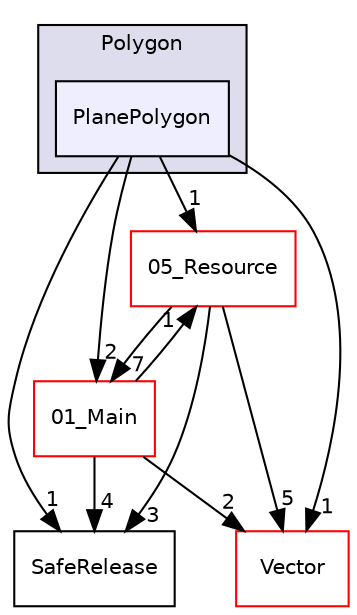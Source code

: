 digraph "C:/HAL/PG関係/03_作成プログラム/03_HAL授業/就職作品/Project/source/04_Tool/Polygon/PlanePolygon" {
  compound=true
  node [ fontsize="10", fontname="Helvetica"];
  edge [ labelfontsize="10", labelfontname="Helvetica"];
  subgraph clusterdir_8b4c9f422ddaad2e4cc1fcd7bddd2678 {
    graph [ bgcolor="#ddddee", pencolor="black", label="Polygon" fontname="Helvetica", fontsize="10", URL="dir_8b4c9f422ddaad2e4cc1fcd7bddd2678.html"]
  dir_0bb9ec383a68019dabd6fabed8688638 [shape=box, label="PlanePolygon", style="filled", fillcolor="#eeeeff", pencolor="black", URL="dir_0bb9ec383a68019dabd6fabed8688638.html"];
  }
  dir_0bdd085e94670486122436b1728d6cb5 [shape=box label="SafeRelease" URL="dir_0bdd085e94670486122436b1728d6cb5.html"];
  dir_6e58c436369e4a795ef16d3c489c4702 [shape=box label="05_Resource" fillcolor="white" style="filled" color="red" URL="dir_6e58c436369e4a795ef16d3c489c4702.html"];
  dir_b2ee2f4b37d8460d9f5246ffd8c74e11 [shape=box label="01_Main" fillcolor="white" style="filled" color="red" URL="dir_b2ee2f4b37d8460d9f5246ffd8c74e11.html"];
  dir_e5c1ae2f1092e95ef2033dbd3d9e326c [shape=box label="Vector" fillcolor="white" style="filled" color="red" URL="dir_e5c1ae2f1092e95ef2033dbd3d9e326c.html"];
  dir_6e58c436369e4a795ef16d3c489c4702->dir_0bdd085e94670486122436b1728d6cb5 [headlabel="3", labeldistance=1.5 headhref="dir_000158_000148.html"];
  dir_6e58c436369e4a795ef16d3c489c4702->dir_b2ee2f4b37d8460d9f5246ffd8c74e11 [headlabel="7", labeldistance=1.5 headhref="dir_000158_000001.html"];
  dir_6e58c436369e4a795ef16d3c489c4702->dir_e5c1ae2f1092e95ef2033dbd3d9e326c [headlabel="5", labeldistance=1.5 headhref="dir_000158_000149.html"];
  dir_0bb9ec383a68019dabd6fabed8688638->dir_0bdd085e94670486122436b1728d6cb5 [headlabel="1", labeldistance=1.5 headhref="dir_000146_000148.html"];
  dir_0bb9ec383a68019dabd6fabed8688638->dir_6e58c436369e4a795ef16d3c489c4702 [headlabel="1", labeldistance=1.5 headhref="dir_000146_000158.html"];
  dir_0bb9ec383a68019dabd6fabed8688638->dir_b2ee2f4b37d8460d9f5246ffd8c74e11 [headlabel="2", labeldistance=1.5 headhref="dir_000146_000001.html"];
  dir_0bb9ec383a68019dabd6fabed8688638->dir_e5c1ae2f1092e95ef2033dbd3d9e326c [headlabel="1", labeldistance=1.5 headhref="dir_000146_000149.html"];
  dir_b2ee2f4b37d8460d9f5246ffd8c74e11->dir_0bdd085e94670486122436b1728d6cb5 [headlabel="4", labeldistance=1.5 headhref="dir_000001_000148.html"];
  dir_b2ee2f4b37d8460d9f5246ffd8c74e11->dir_6e58c436369e4a795ef16d3c489c4702 [headlabel="1", labeldistance=1.5 headhref="dir_000001_000158.html"];
  dir_b2ee2f4b37d8460d9f5246ffd8c74e11->dir_e5c1ae2f1092e95ef2033dbd3d9e326c [headlabel="2", labeldistance=1.5 headhref="dir_000001_000149.html"];
}

